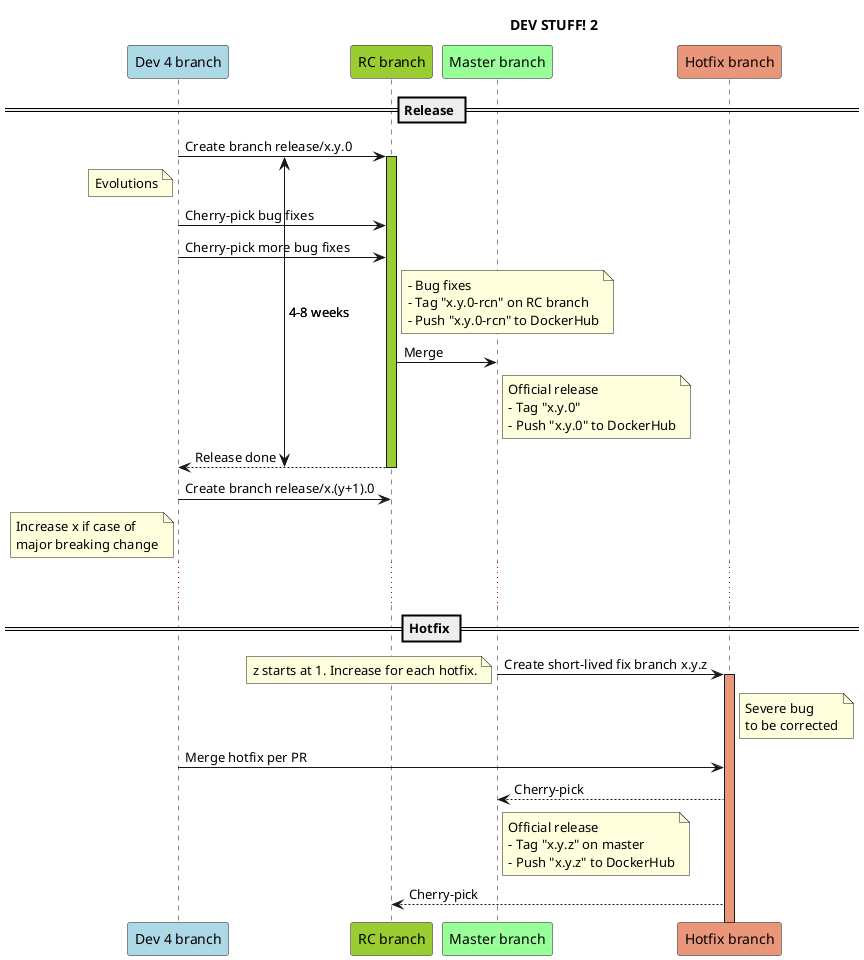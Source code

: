 @startuml
!pragma teoz true

== Release ==
participant "Dev 4 branch" as devbranch order 10 #LightBlue
participant "RC branch" as rcbranch order 20 #YellowGreen
participant "Master branch" as master order 30 #99FF99
participant "Hotfix branch" as hotbranch order 40 #DarkSalmon

{startrc} devbranch -> rcbranch ++ #YellowGreen: Create branch release/x.y.0

title DEV STUFF! 2

note left of devbranch
  Evolutions
end note


rcbranch <- devbranch: Cherry-pick bug fixes
rcbranch <- devbranch: Cherry-pick more bug fixes


note right of rcbranch
  - Bug fixes
  - Tag "x.y.0-rcn" on RC branch
  - Push "x.y.0-rcn" to DockerHub
end note


rcbranch -> master: Merge
note right of master
    Official release
    - Tag "x.y.0"
    - Push "x.y.0" to DockerHub
end note

{endrc} rcbranch --> devbranch --: Release done

devbranch -> rcbranch: Create branch release/x.(y+1).0
note left of devbranch
  Increase x if case of
  major breaking change
end note


... ...
{startrc} <-> {endrc}: 4-8 weeks

== Hotfix ==

master -> hotbranch ++ #DarkSalmon: Create short-lived fix branch x.y.z
note left
z starts at 1. Increase for each hotfix.
end note

note right of hotbranch
    Severe bug
    to be corrected
end note
hotbranch <- devbranch --: Merge hotfix per PR
hotbranch --> master: Cherry-pick
note right of master
    Official release
    - Tag "x.y.z" on master
    - Push "x.y.z" to DockerHub
end note
hotbranch --> rcbranch: Cherry-pick

@enduml
